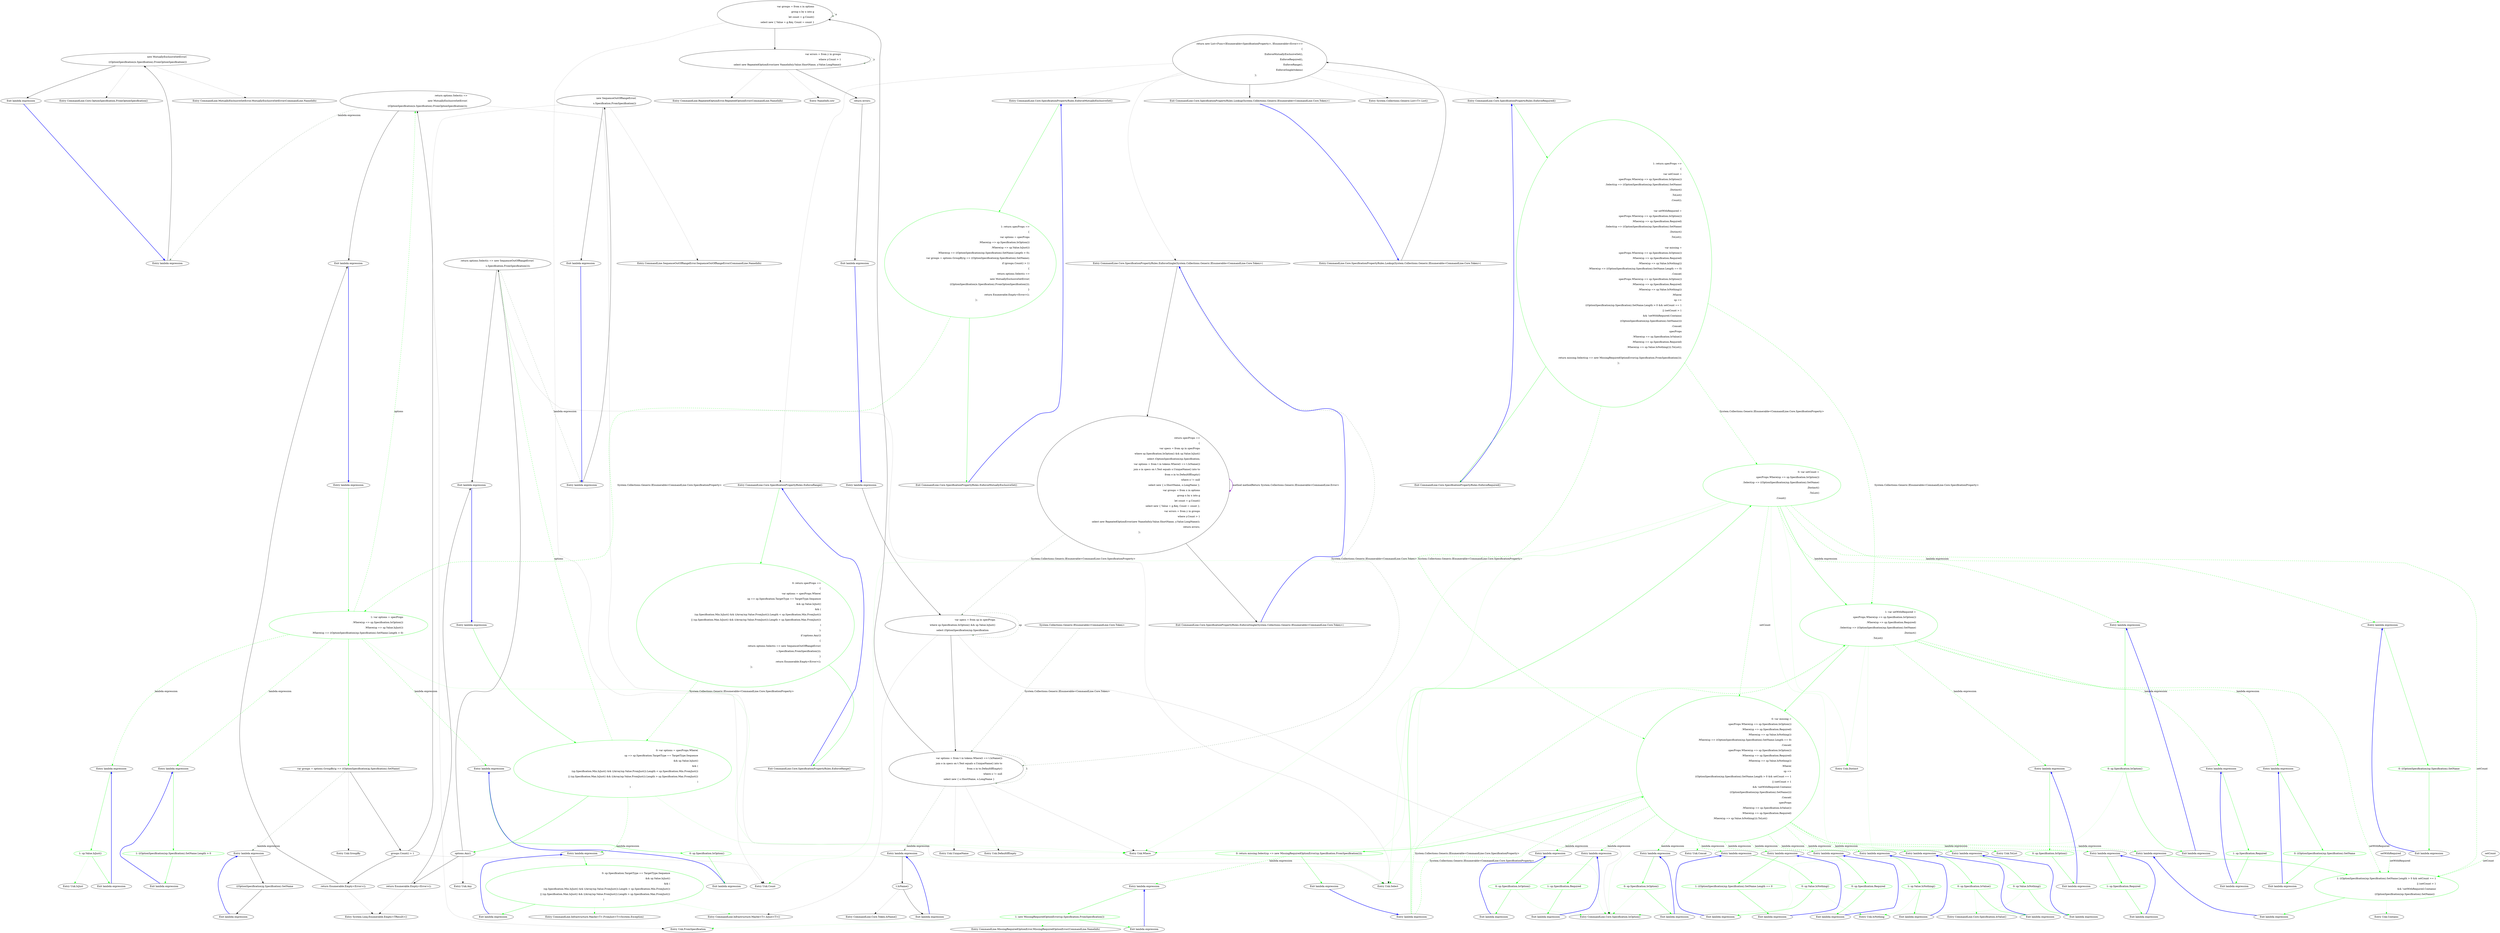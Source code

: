 digraph  {
m1_40 [cluster="CommandLine.Core.OptionSpecification.FromOptionSpecification()", file="SpecificationPropertyRules.cs", label="Entry CommandLine.Core.OptionSpecification.FromOptionSpecification()", span="15-15"];
m1_138 [cluster="NameInfo.cstr", file="SpecificationPropertyRules.cs", label="Entry NameInfo.cstr", span=""];
m1_4 [cluster="CommandLine.Core.SpecificationPropertyRules.EnforceMutuallyExclusiveSet()", file="SpecificationPropertyRules.cs", label="Entry CommandLine.Core.SpecificationPropertyRules.EnforceMutuallyExclusiveSet()", span="24-24"];
m1_8 [cluster="CommandLine.Core.SpecificationPropertyRules.EnforceMutuallyExclusiveSet()", color=green, community=0, file="SpecificationPropertyRules.cs", label="1: return specProps =>\r\n            {\r\n                var options = specProps\r\n                        .Where(sp => sp.Specification.IsOption())\r\n                        .Where(sp => sp.Value.IsJust())\r\n                        .Where(sp => ((OptionSpecification)sp.Specification).SetName.Length > 0);\r\n                    var groups = options.GroupBy(g => ((OptionSpecification)g.Specification).SetName);\r\n                    if (groups.Count() > 1)\r\n                    {\r\n                        return options.Select(s =>\r\n                            new MutuallyExclusiveSetError(\r\n                                ((OptionSpecification)s.Specification).FromOptionSpecification()));\r\n                    }\r\n                    return Enumerable.Empty<Error>();\r\n                };", span="26-40"];
m1_9 [cluster="CommandLine.Core.SpecificationPropertyRules.EnforceMutuallyExclusiveSet()", file="SpecificationPropertyRules.cs", label="Exit CommandLine.Core.SpecificationPropertyRules.EnforceMutuallyExclusiveSet()", span="24-24"];
m1_120 [cluster="CommandLine.Infrastructure.Maybe<T>.IsJust<T>()", file="SpecificationPropertyRules.cs", label="Entry CommandLine.Infrastructure.Maybe<T>.IsJust<T>()", span="149-149"];
m1_6 [cluster="CommandLine.Core.SpecificationPropertyRules.EnforceRange()", file="SpecificationPropertyRules.cs", label="Entry CommandLine.Core.SpecificationPropertyRules.EnforceRange()", span="86-86"];
m1_108 [cluster="CommandLine.Core.SpecificationPropertyRules.EnforceRange()", color=green, community=0, file="SpecificationPropertyRules.cs", label="0: return specProps =>\r\n                {\r\n                    var options = specProps.Where(\r\n                        sp => sp.Specification.TargetType == TargetType.Sequence\r\n                        && sp.Value.IsJust()\r\n                        && (\r\n                            (sp.Specification.Min.IsJust() && ((Array)sp.Value.FromJust()).Length < sp.Specification.Min.FromJust())\r\n                            || (sp.Specification.Max.IsJust() && ((Array)sp.Value.FromJust()).Length > sp.Specification.Max.FromJust())\r\n                        )\r\n                    );\r\n                    if (options.Any())\r\n                    {\r\n                        return options.Select(s => new SequenceOutOfRangeError(\r\n                            s.Specification.FromSpecification()));\r\n                    }\r\n                    return Enumerable.Empty<Error>();\r\n                };", span="88-104"];
m1_109 [cluster="CommandLine.Core.SpecificationPropertyRules.EnforceRange()", file="SpecificationPropertyRules.cs", label="Exit CommandLine.Core.SpecificationPropertyRules.EnforceRange()", span="86-86"];
m1_106 [cluster="CommandLine.MissingRequiredOptionError.MissingRequiredOptionError(CommandLine.NameInfo)", file="SpecificationPropertyRules.cs", label="Entry CommandLine.MissingRequiredOptionError.MissingRequiredOptionError(CommandLine.NameInfo)", span="291-291"];
m1_142 [cluster="CommandLine.Core.Token.IsName()", file="SpecificationPropertyRules.cs", label="Entry CommandLine.Core.Token.IsName()", span="68-68"];
m1_116 [cluster="Unk.Any", file="SpecificationPropertyRules.cs", label="Entry Unk.Any", span=""];
m1_96 [cluster="CommandLine.Core.Specification.IsValue()", file="SpecificationPropertyRules.cs", label="Entry CommandLine.Core.Specification.IsValue()", span="15-15"];
m1_17 [cluster="Unk.Where", file="SpecificationPropertyRules.cs", label="Entry Unk.Where", span=""];
m1_76 [cluster="Unk.IsNothing", file="SpecificationPropertyRules.cs", label="Entry Unk.IsNothing", span=""];
m1_21 [cluster="System.Linq.Enumerable.Empty<TResult>()", file="SpecificationPropertyRules.cs", label="Entry System.Linq.Enumerable.Empty<TResult>()", span="0-0"];
m1_107 [cluster="Unk.FromSpecification", file="SpecificationPropertyRules.cs", label="Entry Unk.FromSpecification", span=""];
m1_121 [cluster="CommandLine.Infrastructure.Maybe<T>.FromJust<T>(System.Exception)", file="SpecificationPropertyRules.cs", label="Entry CommandLine.Infrastructure.Maybe<T>.FromJust<T>(System.Exception)", span="134-134"];
m1_7 [cluster="CommandLine.Core.SpecificationPropertyRules.EnforceSingle(System.Collections.Generic.IEnumerable<CommandLine.Core.Token>)", file="SpecificationPropertyRules.cs", label="Entry CommandLine.Core.SpecificationPropertyRules.EnforceSingle(System.Collections.Generic.IEnumerable<CommandLine.Core.Token>)", span="107-107"];
m1_126 [cluster="CommandLine.Core.SpecificationPropertyRules.EnforceSingle(System.Collections.Generic.IEnumerable<CommandLine.Core.Token>)", file="SpecificationPropertyRules.cs", label="return specProps =>\r\n                {\r\n                    var specs = from sp in specProps\r\n                                where sp.Specification.IsOption() && sp.Value.IsJust()\r\n                                select (OptionSpecification)sp.Specification;\r\n                    var options = from t in tokens.Where(t => t.IsName())\r\n                                  join o in specs on t.Text equals o.UniqueName() into to\r\n                                  from o in to.DefaultIfEmpty()\r\n                                  where o != null\r\n                                  select new { o.ShortName, o.LongName };\r\n                    var groups = from x in options\r\n                                 group x by x into g\r\n                                 let count = g.Count()\r\n                                 select new { Value = g.Key, Count = count };\r\n                    var errors = from y in groups\r\n                                 where y.Count > 1\r\n                                 select new RepeatedOptionError(new NameInfo(y.Value.ShortName, y.Value.LongName));\r\n                    return errors;\r\n                };", span="109-127"];
m1_127 [cluster="CommandLine.Core.SpecificationPropertyRules.EnforceSingle(System.Collections.Generic.IEnumerable<CommandLine.Core.Token>)", file="SpecificationPropertyRules.cs", label="Exit CommandLine.Core.SpecificationPropertyRules.EnforceSingle(System.Collections.Generic.IEnumerable<CommandLine.Core.Token>)", span="107-107"];
m1_92 [cluster="Unk.Contains", file="SpecificationPropertyRules.cs", label="Entry Unk.Contains", span=""];
m1_125 [cluster="CommandLine.SequenceOutOfRangeError.SequenceOutOfRangeError(CommandLine.NameInfo)", file="SpecificationPropertyRules.cs", label="Entry CommandLine.SequenceOutOfRangeError.SequenceOutOfRangeError(CommandLine.NameInfo)", span="324-324"];
m1_0 [cluster="CommandLine.Core.SpecificationPropertyRules.Lookup(System.Collections.Generic.IEnumerable<CommandLine.Core.Token>)", file="SpecificationPropertyRules.cs", label="Entry CommandLine.Core.SpecificationPropertyRules.Lookup(System.Collections.Generic.IEnumerable<CommandLine.Core.Token>)", span="12-12"];
m1_1 [cluster="CommandLine.Core.SpecificationPropertyRules.Lookup(System.Collections.Generic.IEnumerable<CommandLine.Core.Token>)", file="SpecificationPropertyRules.cs", label="return new List<Func<IEnumerable<SpecificationProperty>, IEnumerable<Error>>>\r\n                {\r\n                    EnforceMutuallyExclusiveSet(),\r\n                    EnforceRequired(),\r\n                    EnforceRange(),\r\n                    EnforceSingle(tokens)\r\n                };", span="15-21"];
m1_2 [cluster="CommandLine.Core.SpecificationPropertyRules.Lookup(System.Collections.Generic.IEnumerable<CommandLine.Core.Token>)", file="SpecificationPropertyRules.cs", label="Exit CommandLine.Core.SpecificationPropertyRules.Lookup(System.Collections.Generic.IEnumerable<CommandLine.Core.Token>)", span="12-12"];
m1_128 [cluster="lambda expression", file="SpecificationPropertyRules.cs", label="Entry lambda expression", span="109-127"];
m1_11 [cluster="lambda expression", color=green, community=1, file="SpecificationPropertyRules.cs", label="1: var options = specProps\r\n                        .Where(sp => sp.Specification.IsOption())\r\n                        .Where(sp => sp.Value.IsJust())\r\n                        .Where(sp => ((OptionSpecification)sp.Specification).SetName.Length > 0)", span="28-31"];
m1_10 [cluster="lambda expression", file="SpecificationPropertyRules.cs", label="Entry lambda expression", span="26-40"];
m1_12 [cluster="lambda expression", file="SpecificationPropertyRules.cs", label="var groups = options.GroupBy(g => ((OptionSpecification)g.Specification).SetName)", span="32-32"];
m1_22 [cluster="lambda expression", file="SpecificationPropertyRules.cs", label="Entry lambda expression", span="29-29"];
m1_26 [cluster="lambda expression", file="SpecificationPropertyRules.cs", label="Entry lambda expression", span="30-30"];
m1_30 [cluster="lambda expression", file="SpecificationPropertyRules.cs", label="Entry lambda expression", span="31-31"];
m1_14 [cluster="lambda expression", file="SpecificationPropertyRules.cs", label="return options.Select(s =>\r\n                            new MutuallyExclusiveSetError(\r\n                                ((OptionSpecification)s.Specification).FromOptionSpecification()));", span="35-37"];
m1_23 [cluster="lambda expression", color=green, community=0, file="SpecificationPropertyRules.cs", label="0: sp.Specification.IsOption()", span="29-29"];
m1_24 [cluster="lambda expression", file="SpecificationPropertyRules.cs", label="Exit lambda expression", span="29-29"];
m1_27 [cluster="lambda expression", color=green, community=0, file="SpecificationPropertyRules.cs", label="1: sp.Value.IsJust()", span="30-30"];
m1_28 [cluster="lambda expression", file="SpecificationPropertyRules.cs", label="Exit lambda expression", span="30-30"];
m1_31 [cluster="lambda expression", color=green, community=0, file="SpecificationPropertyRules.cs", label="1: ((OptionSpecification)sp.Specification).SetName.Length > 0", span="31-31"];
m1_32 [cluster="lambda expression", file="SpecificationPropertyRules.cs", label="Exit lambda expression", span="31-31"];
m1_44 [cluster="lambda expression", color=green, community=0, file="SpecificationPropertyRules.cs", label="0: var setCount =\r\n                    specProps.Where(sp => sp.Specification.IsOption())\r\n                        .Select(sp => ((OptionSpecification)sp.Specification).SetName)\r\n                        .Distinct()\r\n                        .ToList()\r\n                        .Count()", span="47-52"];
m1_45 [cluster="lambda expression", color=green, community=0, file="SpecificationPropertyRules.cs", label="1: var setWithRequired =\r\n                    specProps.Where(sp => sp.Specification.IsOption())\r\n                        .Where(sp => sp.Specification.Required)\r\n                        .Select(sp => ((OptionSpecification)sp.Specification).SetName)\r\n                        .Distinct()\r\n                        .ToList()", span="54-59"];
m1_46 [cluster="lambda expression", color=green, community=0, file="SpecificationPropertyRules.cs", label="0: var missing =\r\n                    specProps.Where(sp => sp.Specification.IsOption())\r\n                        .Where(sp => sp.Specification.Required)\r\n                        .Where(sp => sp.Value.IsNothing())\r\n                        .Where(sp => ((OptionSpecification)sp.Specification).SetName.Length == 0)\r\n                        .Concat(\r\n                            specProps.Where(sp => sp.Specification.IsOption())\r\n                                .Where(sp => sp.Specification.Required)\r\n                                .Where(sp => sp.Value.IsNothing())\r\n                                .Where(\r\n                                    sp =>\r\n                                        ((OptionSpecification)sp.Specification).SetName.Length > 0 && setCount == 1\r\n                                        || (setCount > 1\r\n                                            && !setWithRequired.Contains(\r\n                                                ((OptionSpecification)sp.Specification).SetName))))\r\n                        .Concat(\r\n                            specProps\r\n                                .Where(sp => sp.Specification.IsValue())\r\n                                .Where(sp => sp.Specification.Required)\r\n                                .Where(sp => sp.Value.IsNothing())).ToList()", span="61-80"];
m1_43 [cluster="lambda expression", file="SpecificationPropertyRules.cs", label="Entry lambda expression", span="45-83"];
m1_52 [cluster="lambda expression", file="SpecificationPropertyRules.cs", label="Entry lambda expression", span="48-48"];
m1_55 [cluster="lambda expression", file="SpecificationPropertyRules.cs", label="Entry lambda expression", span="49-49"];
m1_90 [cluster="lambda expression", color=green, community=0, file="SpecificationPropertyRules.cs", label="1: ((OptionSpecification)sp.Specification).SetName.Length > 0 && setCount == 1\r\n                                        || (setCount > 1\r\n                                            && !setWithRequired.Contains(\r\n                                                ((OptionSpecification)sp.Specification).SetName))", span="72-75"];
m1_58 [cluster="lambda expression", file="SpecificationPropertyRules.cs", label="Entry lambda expression", span="55-55"];
m1_61 [cluster="lambda expression", file="SpecificationPropertyRules.cs", label="Entry lambda expression", span="56-56"];
m1_64 [cluster="lambda expression", file="SpecificationPropertyRules.cs", label="Entry lambda expression", span="57-57"];
m1_47 [cluster="lambda expression", color=green, community=0, file="SpecificationPropertyRules.cs", label="0: return missing.Select(sp => new MissingRequiredOptionError(sp.Specification.FromSpecification()));", span="82-82"];
m1_67 [cluster="lambda expression", file="SpecificationPropertyRules.cs", label="Entry lambda expression", span="62-62"];
m1_70 [cluster="lambda expression", file="SpecificationPropertyRules.cs", label="Entry lambda expression", span="63-63"];
m1_73 [cluster="lambda expression", file="SpecificationPropertyRules.cs", label="Entry lambda expression", span="64-64"];
m1_77 [cluster="lambda expression", file="SpecificationPropertyRules.cs", label="Entry lambda expression", span="65-65"];
m1_80 [cluster="lambda expression", file="SpecificationPropertyRules.cs", label="Entry lambda expression", span="67-67"];
m1_83 [cluster="lambda expression", file="SpecificationPropertyRules.cs", label="Entry lambda expression", span="68-68"];
m1_86 [cluster="lambda expression", file="SpecificationPropertyRules.cs", label="Entry lambda expression", span="69-69"];
m1_89 [cluster="lambda expression", file="SpecificationPropertyRules.cs", label="Entry lambda expression", span="71-75"];
m1_93 [cluster="lambda expression", file="SpecificationPropertyRules.cs", label="Entry lambda expression", span="78-78"];
m1_97 [cluster="lambda expression", file="SpecificationPropertyRules.cs", label="Entry lambda expression", span="79-79"];
m1_100 [cluster="lambda expression", file="SpecificationPropertyRules.cs", label="Entry lambda expression", span="80-80"];
m1_91 [cluster="lambda expression", file="SpecificationPropertyRules.cs", label="Exit lambda expression", span="71-75"];
m1_48 [cluster="lambda expression", file="SpecificationPropertyRules.cs", label="Exit lambda expression", span="45-83"];
m1_103 [cluster="lambda expression", file="SpecificationPropertyRules.cs", label="Entry lambda expression", span="82-82"];
m1_53 [cluster="lambda expression", color=green, community=0, file="SpecificationPropertyRules.cs", label="0: sp.Specification.IsOption()", span="48-48"];
m1_54 [cluster="lambda expression", file="SpecificationPropertyRules.cs", label="Exit lambda expression", span="48-48"];
m1_56 [cluster="lambda expression", color=green, community=0, file="SpecificationPropertyRules.cs", label="0: ((OptionSpecification)sp.Specification).SetName", span="49-49"];
m1_57 [cluster="lambda expression", file="SpecificationPropertyRules.cs", label="Exit lambda expression", span="49-49"];
m1_59 [cluster="lambda expression", color=green, community=0, file="SpecificationPropertyRules.cs", label="0: sp.Specification.IsOption()", span="55-55"];
m1_60 [cluster="lambda expression", file="SpecificationPropertyRules.cs", label="Exit lambda expression", span="55-55"];
m1_62 [cluster="lambda expression", color=green, community=0, file="SpecificationPropertyRules.cs", label="1: sp.Specification.Required", span="56-56"];
m1_63 [cluster="lambda expression", file="SpecificationPropertyRules.cs", label="Exit lambda expression", span="56-56"];
m1_65 [cluster="lambda expression", color=green, community=0, file="SpecificationPropertyRules.cs", label="0: ((OptionSpecification)sp.Specification).SetName", span="57-57"];
m1_66 [cluster="lambda expression", file="SpecificationPropertyRules.cs", label="Exit lambda expression", span="57-57"];
m1_68 [cluster="lambda expression", color=green, community=0, file="SpecificationPropertyRules.cs", label="0: sp.Specification.IsOption()", span="62-62"];
m1_69 [cluster="lambda expression", file="SpecificationPropertyRules.cs", label="Exit lambda expression", span="62-62"];
m1_71 [cluster="lambda expression", color=green, community=0, file="SpecificationPropertyRules.cs", label="1: sp.Specification.Required", span="63-63"];
m1_72 [cluster="lambda expression", file="SpecificationPropertyRules.cs", label="Exit lambda expression", span="63-63"];
m1_74 [cluster="lambda expression", color=green, community=0, file="SpecificationPropertyRules.cs", label="0: sp.Value.IsNothing()", span="64-64"];
m1_75 [cluster="lambda expression", file="SpecificationPropertyRules.cs", label="Exit lambda expression", span="64-64"];
m1_78 [cluster="lambda expression", color=green, community=0, file="SpecificationPropertyRules.cs", label="1: ((OptionSpecification)sp.Specification).SetName.Length == 0", span="65-65"];
m1_79 [cluster="lambda expression", file="SpecificationPropertyRules.cs", label="Exit lambda expression", span="65-65"];
m1_81 [cluster="lambda expression", color=green, community=0, file="SpecificationPropertyRules.cs", label="0: sp.Specification.IsOption()", span="67-67"];
m1_82 [cluster="lambda expression", file="SpecificationPropertyRules.cs", label="Exit lambda expression", span="67-67"];
m1_84 [cluster="lambda expression", color=green, community=0, file="SpecificationPropertyRules.cs", label="0: sp.Specification.Required", span="68-68"];
m1_85 [cluster="lambda expression", file="SpecificationPropertyRules.cs", label="Exit lambda expression", span="68-68"];
m1_87 [cluster="lambda expression", color=green, community=0, file="SpecificationPropertyRules.cs", label="1: sp.Value.IsNothing()", span="69-69"];
m1_88 [cluster="lambda expression", file="SpecificationPropertyRules.cs", label="Exit lambda expression", span="69-69"];
m1_94 [cluster="lambda expression", color=green, community=0, file="SpecificationPropertyRules.cs", label="0: sp.Specification.IsValue()", span="78-78"];
m1_95 [cluster="lambda expression", file="SpecificationPropertyRules.cs", label="Exit lambda expression", span="78-78"];
m1_98 [cluster="lambda expression", color=green, community=0, file="SpecificationPropertyRules.cs", label="1: sp.Specification.Required", span="79-79"];
m1_99 [cluster="lambda expression", file="SpecificationPropertyRules.cs", label="Exit lambda expression", span="79-79"];
m1_101 [cluster="lambda expression", color=green, community=0, file="SpecificationPropertyRules.cs", label="0: sp.Value.IsNothing()", span="80-80"];
m1_102 [cluster="lambda expression", file="SpecificationPropertyRules.cs", label="Exit lambda expression", span="80-80"];
m1_104 [cluster="lambda expression", color=green, community=0, file="SpecificationPropertyRules.cs", label="1: new MissingRequiredOptionError(sp.Specification.FromSpecification())", span="82-82"];
m1_105 [cluster="lambda expression", file="SpecificationPropertyRules.cs", label="Exit lambda expression", span="82-82"];
m1_111 [cluster="lambda expression", color=green, community=0, file="SpecificationPropertyRules.cs", label="0: var options = specProps.Where(\r\n                        sp => sp.Specification.TargetType == TargetType.Sequence\r\n                        && sp.Value.IsJust()\r\n                        && (\r\n                            (sp.Specification.Min.IsJust() && ((Array)sp.Value.FromJust()).Length < sp.Specification.Min.FromJust())\r\n                            || (sp.Specification.Max.IsJust() && ((Array)sp.Value.FromJust()).Length > sp.Specification.Max.FromJust())\r\n                        )\r\n                    )", span="90-97"];
m1_110 [cluster="lambda expression", file="SpecificationPropertyRules.cs", label="Entry lambda expression", span="88-104"];
m1_112 [cluster="lambda expression", file="SpecificationPropertyRules.cs", label="options.Any()", span="98-98"];
m1_117 [cluster="lambda expression", file="SpecificationPropertyRules.cs", label="Entry lambda expression", span="91-96"];
m1_113 [cluster="lambda expression", file="SpecificationPropertyRules.cs", label="return options.Select(s => new SequenceOutOfRangeError(\r\n                            s.Specification.FromSpecification()));", span="100-101"];
m1_118 [cluster="lambda expression", color=green, community=1, file="SpecificationPropertyRules.cs", label="0: sp.Specification.TargetType == TargetType.Sequence\r\n                        && sp.Value.IsJust()\r\n                        && (\r\n                            (sp.Specification.Min.IsJust() && ((Array)sp.Value.FromJust()).Length < sp.Specification.Min.FromJust())\r\n                            || (sp.Specification.Max.IsJust() && ((Array)sp.Value.FromJust()).Length > sp.Specification.Max.FromJust())\r\n                        )", span="91-96"];
m1_119 [cluster="lambda expression", file="SpecificationPropertyRules.cs", label="Exit lambda expression", span="91-96"];
m1_16 [cluster="lambda expression", file="SpecificationPropertyRules.cs", label="Exit lambda expression", span="26-40"];
m1_13 [cluster="lambda expression", file="SpecificationPropertyRules.cs", label="groups.Count() > 1", span="33-33"];
m1_33 [cluster="lambda expression", file="SpecificationPropertyRules.cs", label="Entry lambda expression", span="32-32"];
m1_130 [cluster="lambda expression", file="SpecificationPropertyRules.cs", label="var options = from t in tokens.Where(t => t.IsName())\r\n                                  join o in specs on t.Text equals o.UniqueName() into to\r\n                                  from o in to.DefaultIfEmpty()\r\n                                  where o != null\r\n                                  select new { o.ShortName, o.LongName }", span="114-118"];
m1_36 [cluster="lambda expression", file="SpecificationPropertyRules.cs", label="Entry lambda expression", span="35-37"];
m1_129 [cluster="lambda expression", file="SpecificationPropertyRules.cs", label="var specs = from sp in specProps\r\n                                where sp.Specification.IsOption() && sp.Value.IsJust()\r\n                                select (OptionSpecification)sp.Specification", span="111-113"];
m1_131 [cluster="lambda expression", file="SpecificationPropertyRules.cs", label="var groups = from x in options\r\n                                 group x by x into g\r\n                                 let count = g.Count()\r\n                                 select new { Value = g.Key, Count = count }", span="119-122"];
m1_123 [cluster="lambda expression", file="SpecificationPropertyRules.cs", label="new SequenceOutOfRangeError(\r\n                            s.Specification.FromSpecification())", span="100-101"];
m1_115 [cluster="lambda expression", file="SpecificationPropertyRules.cs", label="Exit lambda expression", span="88-104"];
m1_114 [cluster="lambda expression", file="SpecificationPropertyRules.cs", label="return Enumerable.Empty<Error>();", span="103-103"];
m1_122 [cluster="lambda expression", file="SpecificationPropertyRules.cs", label="Entry lambda expression", span="100-101"];
m1_15 [cluster="lambda expression", file="SpecificationPropertyRules.cs", label="return Enumerable.Empty<Error>();", span="39-39"];
m1_35 [cluster="lambda expression", file="SpecificationPropertyRules.cs", label="Exit lambda expression", span="32-32"];
m1_34 [cluster="lambda expression", file="SpecificationPropertyRules.cs", label="((OptionSpecification)g.Specification).SetName", span="32-32"];
m1_139 [cluster="lambda expression", file="SpecificationPropertyRules.cs", label="Entry lambda expression", span="114-114"];
m1_38 [cluster="lambda expression", file="SpecificationPropertyRules.cs", label="Exit lambda expression", span="35-37"];
m1_37 [cluster="lambda expression", file="SpecificationPropertyRules.cs", label="new MutuallyExclusiveSetError(\r\n                                ((OptionSpecification)s.Specification).FromOptionSpecification())", span="36-37"];
m1_132 [cluster="lambda expression", file="SpecificationPropertyRules.cs", label="var errors = from y in groups\r\n                                 where y.Count > 1\r\n                                 select new RepeatedOptionError(new NameInfo(y.Value.ShortName, y.Value.LongName))", span="123-125"];
m1_124 [cluster="lambda expression", file="SpecificationPropertyRules.cs", label="Exit lambda expression", span="100-101"];
m1_141 [cluster="lambda expression", file="SpecificationPropertyRules.cs", label="Exit lambda expression", span="114-114"];
m1_140 [cluster="lambda expression", file="SpecificationPropertyRules.cs", label="t.IsName()", span="114-114"];
m1_133 [cluster="lambda expression", file="SpecificationPropertyRules.cs", label="return errors;", span="126-126"];
m1_134 [cluster="lambda expression", file="SpecificationPropertyRules.cs", label="Exit lambda expression", span="109-127"];
m1_137 [cluster="CommandLine.RepeatedOptionError.RepeatedOptionError(CommandLine.NameInfo)", file="SpecificationPropertyRules.cs", label="Entry CommandLine.RepeatedOptionError.RepeatedOptionError(CommandLine.NameInfo)", span="335-335"];
m1_51 [cluster="Unk.Concat", file="SpecificationPropertyRules.cs", label="Entry Unk.Concat", span=""];
m1_5 [cluster="CommandLine.Core.SpecificationPropertyRules.EnforceRequired()", file="SpecificationPropertyRules.cs", label="Entry CommandLine.Core.SpecificationPropertyRules.EnforceRequired()", span="43-43"];
m1_41 [cluster="CommandLine.Core.SpecificationPropertyRules.EnforceRequired()", color=green, community=0, file="SpecificationPropertyRules.cs", label="1: return specProps =>\r\n            {\r\n                var setCount =\r\n                    specProps.Where(sp => sp.Specification.IsOption())\r\n                        .Select(sp => ((OptionSpecification)sp.Specification).SetName)\r\n                        .Distinct()\r\n                        .ToList()\r\n                        .Count();\r\n\r\n                var setWithRequired =\r\n                    specProps.Where(sp => sp.Specification.IsOption())\r\n                        .Where(sp => sp.Specification.Required)\r\n                        .Select(sp => ((OptionSpecification)sp.Specification).SetName)\r\n                        .Distinct()\r\n                        .ToList();\r\n\r\n                var missing =\r\n                    specProps.Where(sp => sp.Specification.IsOption())\r\n                        .Where(sp => sp.Specification.Required)\r\n                        .Where(sp => sp.Value.IsNothing())\r\n                        .Where(sp => ((OptionSpecification)sp.Specification).SetName.Length == 0)\r\n                        .Concat(\r\n                            specProps.Where(sp => sp.Specification.IsOption())\r\n                                .Where(sp => sp.Specification.Required)\r\n                                .Where(sp => sp.Value.IsNothing())\r\n                                .Where(\r\n                                    sp =>\r\n                                        ((OptionSpecification)sp.Specification).SetName.Length > 0 && setCount == 1\r\n                                        || (setCount > 1\r\n                                            && !setWithRequired.Contains(\r\n                                                ((OptionSpecification)sp.Specification).SetName))))\r\n                        .Concat(\r\n                            specProps\r\n                                .Where(sp => sp.Specification.IsValue())\r\n                                .Where(sp => sp.Specification.Required)\r\n                                .Where(sp => sp.Value.IsNothing())).ToList();\r\n\r\n                return missing.Select(sp => new MissingRequiredOptionError(sp.Specification.FromSpecification()));\r\n            };", span="45-83"];
m1_42 [cluster="CommandLine.Core.SpecificationPropertyRules.EnforceRequired()", file="SpecificationPropertyRules.cs", label="Exit CommandLine.Core.SpecificationPropertyRules.EnforceRequired()", span="43-43"];
m1_20 [cluster="Unk.Select", file="SpecificationPropertyRules.cs", label="Entry Unk.Select", span=""];
m1_29 [cluster="Unk.IsJust", file="SpecificationPropertyRules.cs", label="Entry Unk.IsJust", span=""];
m1_135 [cluster="Unk.UniqueName", file="SpecificationPropertyRules.cs", label="Entry Unk.UniqueName", span=""];
m1_50 [cluster="Unk.ToList", file="SpecificationPropertyRules.cs", label="Entry Unk.ToList", span=""];
m1_136 [cluster="Unk.DefaultIfEmpty", file="SpecificationPropertyRules.cs", label="Entry Unk.DefaultIfEmpty", span=""];
m1_39 [cluster="CommandLine.MutuallyExclusiveSetError.MutuallyExclusiveSetError(CommandLine.NameInfo)", file="SpecificationPropertyRules.cs", label="Entry CommandLine.MutuallyExclusiveSetError.MutuallyExclusiveSetError(CommandLine.NameInfo)", span="302-302"];
m1_25 [cluster="CommandLine.Core.Specification.IsOption()", file="SpecificationPropertyRules.cs", label="Entry CommandLine.Core.Specification.IsOption()", span="10-10"];
m1_3 [cluster="System.Collections.Generic.List<T>.List()", file="SpecificationPropertyRules.cs", label="Entry System.Collections.Generic.List<T>.List()", span="0-0"];
m1_49 [cluster="Unk.Distinct", file="SpecificationPropertyRules.cs", label="Entry Unk.Distinct", span=""];
m1_18 [cluster="Unk.GroupBy", file="SpecificationPropertyRules.cs", label="Entry Unk.GroupBy", span=""];
m1_19 [cluster="Unk.Count", file="SpecificationPropertyRules.cs", label="Entry Unk.Count", span=""];
m1_143 [file="SpecificationPropertyRules.cs", label=setCount, span=""];
m1_144 [file="SpecificationPropertyRules.cs", label=setWithRequired, span=""];
m1_145 [file="SpecificationPropertyRules.cs", label="System.Collections.Generic.IEnumerable<CommandLine.Core.Token>", span=""];
m1_4 -> m1_8  [color=green, key=0, style=solid];
m1_8 -> m1_9  [color=green, key=0, style=solid];
m1_8 -> m1_11  [color=green, key=1, label="System.Collections.Generic.IEnumerable<CommandLine.Core.SpecificationProperty>", style=dashed];
m1_9 -> m1_4  [color=blue, key=0, style=bold];
m1_6 -> m1_108  [color=green, key=0, style=solid];
m1_108 -> m1_109  [color=green, key=0, style=solid];
m1_108 -> m1_111  [color=green, key=1, label="System.Collections.Generic.IEnumerable<CommandLine.Core.SpecificationProperty>", style=dashed];
m1_109 -> m1_6  [color=blue, key=0, style=bold];
m1_7 -> m1_130  [color=darkseagreen4, key=1, label="System.Collections.Generic.IEnumerable<CommandLine.Core.Token>", style=dashed];
m1_7 -> m1_126  [key=0, style=solid];
m1_126 -> m1_129  [color=darkseagreen4, key=1, label="System.Collections.Generic.IEnumerable<CommandLine.Core.SpecificationProperty>", style=dashed];
m1_126 -> m1_126  [color=darkorchid, key=3, label="method methodReturn System.Collections.Generic.IEnumerable<CommandLine.Error> ", style=bold];
m1_126 -> m1_127  [key=0, style=solid];
m1_127 -> m1_7  [color=blue, key=0, style=bold];
m1_0 -> m1_1  [key=0, style=solid];
m1_1 -> m1_4  [key=2, style=dotted];
m1_1 -> m1_5  [key=2, style=dotted];
m1_1 -> m1_6  [key=2, style=dotted];
m1_1 -> m1_2  [key=0, style=solid];
m1_1 -> m1_3  [key=2, style=dotted];
m1_1 -> m1_7  [key=2, style=dotted];
m1_2 -> m1_0  [color=blue, key=0, style=bold];
m1_128 -> m1_129  [key=0, style=solid];
m1_11 -> m1_12  [color=green, key=0, style=solid];
m1_11 -> m1_17  [color=green, key=2, style=dotted];
m1_11 -> m1_22  [color=green, key=1, label="lambda expression", style=dashed];
m1_11 -> m1_26  [color=green, key=1, label="lambda expression", style=dashed];
m1_11 -> m1_30  [color=green, key=1, label="lambda expression", style=dashed];
m1_11 -> m1_14  [color=green, key=1, label=options, style=dashed];
m1_10 -> m1_11  [color=green, key=0, style=solid];
m1_12 -> m1_13  [key=0, style=solid];
m1_12 -> m1_18  [key=2, style=dotted];
m1_12 -> m1_33  [color=darkseagreen4, key=1, label="lambda expression", style=dashed];
m1_22 -> m1_23  [color=green, key=0, style=solid];
m1_26 -> m1_27  [color=green, key=0, style=solid];
m1_30 -> m1_31  [color=green, key=0, style=solid];
m1_14 -> m1_16  [key=0, style=solid];
m1_14 -> m1_20  [key=2, style=dotted];
m1_14 -> m1_36  [color=darkseagreen4, key=1, label="lambda expression", style=dashed];
m1_23 -> m1_24  [color=green, key=0, style=solid];
m1_23 -> m1_25  [color=green, key=2, style=dotted];
m1_24 -> m1_22  [color=blue, key=0, style=bold];
m1_27 -> m1_28  [color=green, key=0, style=solid];
m1_27 -> m1_29  [color=green, key=2, style=dotted];
m1_28 -> m1_26  [color=blue, key=0, style=bold];
m1_31 -> m1_32  [color=green, key=0, style=solid];
m1_32 -> m1_30  [color=blue, key=0, style=bold];
m1_44 -> m1_45  [color=green, key=0, style=solid];
m1_44 -> m1_17  [color=green, key=2, style=dotted];
m1_44 -> m1_20  [color=green, key=2, style=dotted];
m1_44 -> m1_49  [color=green, key=2, style=dotted];
m1_44 -> m1_50  [color=green, key=2, style=dotted];
m1_44 -> m1_19  [color=green, key=2, style=dotted];
m1_44 -> m1_52  [color=green, key=1, label="lambda expression", style=dashed];
m1_44 -> m1_55  [color=green, key=1, label="lambda expression", style=dashed];
m1_44 -> m1_46  [color=green, key=1, label=setCount, style=dashed];
m1_44 -> m1_90  [color=green, key=1, label=setCount, style=dashed];
m1_45 -> m1_46  [color=green, key=0, style=solid];
m1_45 -> m1_17  [color=green, key=2, style=dotted];
m1_45 -> m1_20  [color=green, key=2, style=dotted];
m1_45 -> m1_49  [color=green, key=2, style=dotted];
m1_45 -> m1_50  [color=green, key=2, style=dotted];
m1_45 -> m1_58  [color=green, key=1, label="lambda expression", style=dashed];
m1_45 -> m1_61  [color=green, key=1, label="lambda expression", style=dashed];
m1_45 -> m1_64  [color=green, key=1, label="lambda expression", style=dashed];
m1_45 -> m1_90  [color=green, key=1, label=setWithRequired, style=dashed];
m1_46 -> m1_47  [color=green, key=0, style=solid];
m1_46 -> m1_17  [color=green, key=2, style=dotted];
m1_46 -> m1_51  [color=green, key=2, style=dotted];
m1_46 -> m1_50  [color=green, key=2, style=dotted];
m1_46 -> m1_67  [color=green, key=1, label="lambda expression", style=dashed];
m1_46 -> m1_70  [color=green, key=1, label="lambda expression", style=dashed];
m1_46 -> m1_73  [color=green, key=1, label="lambda expression", style=dashed];
m1_46 -> m1_77  [color=green, key=1, label="lambda expression", style=dashed];
m1_46 -> m1_80  [color=green, key=1, label="lambda expression", style=dashed];
m1_46 -> m1_83  [color=green, key=1, label="lambda expression", style=dashed];
m1_46 -> m1_86  [color=green, key=1, label="lambda expression", style=dashed];
m1_46 -> m1_89  [color=green, key=1, label="lambda expression", style=dashed];
m1_46 -> m1_93  [color=green, key=1, label="lambda expression", style=dashed];
m1_46 -> m1_97  [color=green, key=1, label="lambda expression", style=dashed];
m1_46 -> m1_100  [color=green, key=1, label="lambda expression", style=dashed];
m1_43 -> m1_44  [color=green, key=0, style=solid];
m1_43 -> m1_45  [color=green, key=1, label="System.Collections.Generic.IEnumerable<CommandLine.Core.SpecificationProperty>", style=dashed];
m1_43 -> m1_46  [color=green, key=1, label="System.Collections.Generic.IEnumerable<CommandLine.Core.SpecificationProperty>", style=dashed];
m1_52 -> m1_53  [color=green, key=0, style=solid];
m1_55 -> m1_56  [color=green, key=0, style=solid];
m1_90 -> m1_91  [color=green, key=0, style=solid];
m1_90 -> m1_92  [color=green, key=2, style=dotted];
m1_58 -> m1_59  [color=green, key=0, style=solid];
m1_61 -> m1_62  [color=green, key=0, style=solid];
m1_64 -> m1_65  [color=green, key=0, style=solid];
m1_47 -> m1_48  [color=green, key=0, style=solid];
m1_47 -> m1_20  [color=green, key=2, style=dotted];
m1_47 -> m1_103  [color=green, key=1, label="lambda expression", style=dashed];
m1_67 -> m1_68  [color=green, key=0, style=solid];
m1_70 -> m1_71  [color=green, key=0, style=solid];
m1_73 -> m1_74  [color=green, key=0, style=solid];
m1_77 -> m1_78  [color=green, key=0, style=solid];
m1_80 -> m1_81  [color=green, key=0, style=solid];
m1_83 -> m1_84  [color=green, key=0, style=solid];
m1_86 -> m1_87  [color=green, key=0, style=solid];
m1_89 -> m1_90  [color=green, key=0, style=solid];
m1_93 -> m1_94  [color=green, key=0, style=solid];
m1_97 -> m1_98  [color=green, key=0, style=solid];
m1_100 -> m1_101  [color=green, key=0, style=solid];
m1_91 -> m1_89  [color=blue, key=0, style=bold];
m1_48 -> m1_43  [color=blue, key=0, style=bold];
m1_103 -> m1_104  [color=green, key=0, style=solid];
m1_53 -> m1_54  [color=green, key=0, style=solid];
m1_53 -> m1_25  [color=green, key=2, style=dotted];
m1_54 -> m1_52  [color=blue, key=0, style=bold];
m1_56 -> m1_57  [color=green, key=0, style=solid];
m1_57 -> m1_55  [color=blue, key=0, style=bold];
m1_59 -> m1_60  [color=green, key=0, style=solid];
m1_59 -> m1_25  [color=green, key=2, style=dotted];
m1_60 -> m1_58  [color=blue, key=0, style=bold];
m1_62 -> m1_63  [color=green, key=0, style=solid];
m1_63 -> m1_61  [color=blue, key=0, style=bold];
m1_65 -> m1_66  [color=green, key=0, style=solid];
m1_66 -> m1_64  [color=blue, key=0, style=bold];
m1_68 -> m1_69  [color=green, key=0, style=solid];
m1_68 -> m1_25  [color=green, key=2, style=dotted];
m1_69 -> m1_67  [color=blue, key=0, style=bold];
m1_71 -> m1_72  [color=green, key=0, style=solid];
m1_72 -> m1_70  [color=blue, key=0, style=bold];
m1_74 -> m1_75  [color=green, key=0, style=solid];
m1_74 -> m1_76  [color=green, key=2, style=dotted];
m1_75 -> m1_73  [color=blue, key=0, style=bold];
m1_78 -> m1_79  [color=green, key=0, style=solid];
m1_79 -> m1_77  [color=blue, key=0, style=bold];
m1_81 -> m1_82  [color=green, key=0, style=solid];
m1_81 -> m1_25  [color=green, key=2, style=dotted];
m1_82 -> m1_80  [color=blue, key=0, style=bold];
m1_84 -> m1_85  [color=green, key=0, style=solid];
m1_85 -> m1_83  [color=blue, key=0, style=bold];
m1_87 -> m1_88  [color=green, key=0, style=solid];
m1_87 -> m1_76  [color=green, key=2, style=dotted];
m1_88 -> m1_86  [color=blue, key=0, style=bold];
m1_94 -> m1_95  [color=green, key=0, style=solid];
m1_94 -> m1_96  [color=green, key=2, style=dotted];
m1_95 -> m1_93  [color=blue, key=0, style=bold];
m1_98 -> m1_99  [color=green, key=0, style=solid];
m1_99 -> m1_97  [color=blue, key=0, style=bold];
m1_101 -> m1_102  [color=green, key=0, style=solid];
m1_101 -> m1_76  [color=green, key=2, style=dotted];
m1_102 -> m1_100  [color=blue, key=0, style=bold];
m1_104 -> m1_105  [color=green, key=0, style=solid];
m1_104 -> m1_106  [color=green, key=2, style=dotted];
m1_104 -> m1_107  [color=green, key=2, style=dotted];
m1_105 -> m1_103  [color=blue, key=0, style=bold];
m1_111 -> m1_112  [color=green, key=0, style=solid];
m1_111 -> m1_17  [color=green, key=2, style=dotted];
m1_111 -> m1_117  [color=green, key=1, label="lambda expression", style=dashed];
m1_111 -> m1_113  [color=green, key=1, label=options, style=dashed];
m1_110 -> m1_111  [color=green, key=0, style=solid];
m1_112 -> m1_113  [key=0, style=solid];
m1_112 -> m1_114  [key=0, style=solid];
m1_112 -> m1_116  [key=2, style=dotted];
m1_117 -> m1_118  [color=green, key=0, style=solid];
m1_113 -> m1_20  [key=2, style=dotted];
m1_113 -> m1_115  [key=0, style=solid];
m1_113 -> m1_122  [color=darkseagreen4, key=1, label="lambda expression", style=dashed];
m1_118 -> m1_119  [color=green, key=0, style=solid];
m1_118 -> m1_120  [color=green, key=2, style=dotted];
m1_118 -> m1_121  [color=green, key=2, style=dotted];
m1_119 -> m1_117  [color=blue, key=0, style=bold];
m1_16 -> m1_10  [color=blue, key=0, style=bold];
m1_13 -> m1_14  [key=0, style=solid];
m1_13 -> m1_19  [key=2, style=dotted];
m1_13 -> m1_15  [key=0, style=solid];
m1_33 -> m1_34  [key=0, style=solid];
m1_130 -> m1_17  [key=2, style=dotted];
m1_130 -> m1_130  [color=darkseagreen4, key=1, label=t, style=dashed];
m1_130 -> m1_131  [key=0, style=solid];
m1_130 -> m1_135  [key=2, style=dotted];
m1_130 -> m1_136  [key=2, style=dotted];
m1_130 -> m1_139  [color=darkseagreen4, key=1, label="lambda expression", style=dashed];
m1_36 -> m1_37  [key=0, style=solid];
m1_129 -> m1_25  [key=2, style=dotted];
m1_129 -> m1_120  [key=2, style=dotted];
m1_129 -> m1_130  [key=0, style=solid];
m1_129 -> m1_129  [color=darkseagreen4, key=1, label=sp, style=dashed];
m1_131 -> m1_19  [key=2, style=dotted];
m1_131 -> m1_131  [color=darkseagreen4, key=1, label=x, style=dashed];
m1_131 -> m1_132  [key=0, style=solid];
m1_123 -> m1_107  [key=2, style=dotted];
m1_123 -> m1_124  [key=0, style=solid];
m1_123 -> m1_125  [key=2, style=dotted];
m1_115 -> m1_110  [color=blue, key=0, style=bold];
m1_114 -> m1_115  [key=0, style=solid];
m1_114 -> m1_21  [key=2, style=dotted];
m1_122 -> m1_123  [key=0, style=solid];
m1_15 -> m1_16  [key=0, style=solid];
m1_15 -> m1_21  [key=2, style=dotted];
m1_35 -> m1_33  [color=blue, key=0, style=bold];
m1_34 -> m1_35  [key=0, style=solid];
m1_139 -> m1_140  [key=0, style=solid];
m1_38 -> m1_36  [color=blue, key=0, style=bold];
m1_37 -> m1_38  [key=0, style=solid];
m1_37 -> m1_39  [key=2, style=dotted];
m1_37 -> m1_40  [key=2, style=dotted];
m1_132 -> m1_132  [color=darkseagreen4, key=1, label=y, style=dashed];
m1_132 -> m1_133  [key=0, style=solid];
m1_132 -> m1_137  [key=2, style=dotted];
m1_132 -> m1_138  [key=2, style=dotted];
m1_124 -> m1_122  [color=blue, key=0, style=bold];
m1_141 -> m1_139  [color=blue, key=0, style=bold];
m1_140 -> m1_141  [key=0, style=solid];
m1_140 -> m1_142  [key=2, style=dotted];
m1_133 -> m1_134  [key=0, style=solid];
m1_134 -> m1_128  [color=blue, key=0, style=bold];
m1_5 -> m1_41  [color=green, key=0, style=solid];
m1_41 -> m1_42  [color=green, key=0, style=solid];
m1_41 -> m1_44  [color=green, key=1, label="System.Collections.Generic.IEnumerable<CommandLine.Core.SpecificationProperty>", style=dashed];
m1_41 -> m1_45  [color=green, key=1, label="System.Collections.Generic.IEnumerable<CommandLine.Core.SpecificationProperty>", style=dashed];
m1_41 -> m1_46  [color=green, key=1, label="System.Collections.Generic.IEnumerable<CommandLine.Core.SpecificationProperty>", style=dashed];
m1_42 -> m1_5  [color=blue, key=0, style=bold];
m1_143 -> m1_90  [color=green, key=1, label=setCount, style=dashed];
m1_144 -> m1_90  [color=green, key=1, label=setWithRequired, style=dashed];
m1_145 -> m1_130  [color=darkseagreen4, key=1, label="System.Collections.Generic.IEnumerable<CommandLine.Core.Token>", style=dashed];
}
